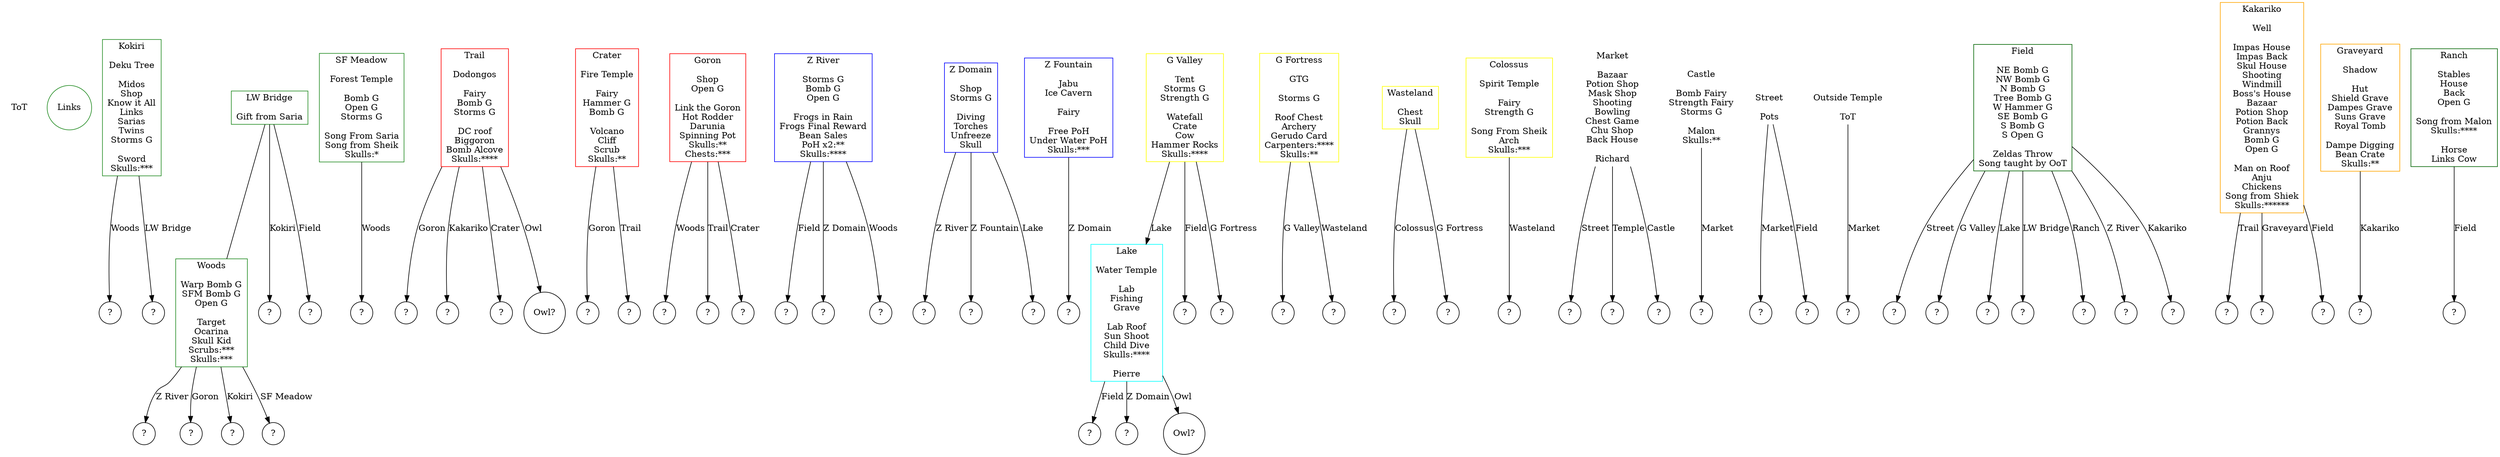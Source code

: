 digraph G {

ToT [ shape="circle", color = "white" ]
Links [ shape="circle", color = "forestgreen" ]

#-----------------------------------------------------
#Kokiri Forest

Kokiri[ shape="box", color="forestgreen", label="Kokiri

Deku Tree

Midos
Shop
Know it All
Links
Sarias
Twins
Storms G

Sword
Skulls:***
"]

#-----------------------------------------------------
#Lost Woods
Woods[shape="box", color="forestgreen", label="Woods

Warp Bomb G
SFM Bomb G
Open G

Target
Ocarina
Skull Kid
Scrubs:***
Skulls:***
"]

#-----------------------------------------------------
#Lost Woods Bridge
Bridge[shape="box", color="forestgreen", label="LW Bridge

Gift from Saria
"]

#-----------------------------------------------------
#Sacred Forest Meadow
SFMeadow[shape="box", color="forestgreen", label="SF Meadow

Forest Temple

Bomb G
Open G
Storms G

Song From Saria
Song from Sheik
Skulls:*
"]

#-----------------------------------------------------
#Death Mountain Trail
Trail[ shape="box", color="red", label="Trail

Dodongos

Fairy
Bomb G
Storms G

DC roof
Biggoron
Bomb Alcove
Skulls:****
"]

#-----------------------------------------------------
#Death Mountain Crater
Crater[ shape="box", color="red", label="Crater

Fire Temple

Fairy
Hammer G
Bomb G

Volcano
Cliff
Scrub
Skulls:**
"]

#-----------------------------------------------------
#Goron City
Goron[ shape="box", color="red", label="Goron

Shop
Open G

Link the Goron
Hot Rodder
Darunia
Spinning Pot
Skulls:**
Chests:***
"]

#-----------------------------------------------------
#Zoras River
ZRiver[shape="box", color="blue", label="Z River

Storms G
Bomb G
Open G

Frogs in Rain
Frogs Final Reward
Bean Sales
PoH x2:**
Skulls:****
"]

#-----------------------------------------------------
#Zoras Domain
ZDomain[shape="box", color="blue", label="Z Domain

Shop
Storms G

Diving
Torches
Unfreeze
Skull
"]

#-----------------------------------------------------
#Zoras Fountain
ZFountain[shape="box", color="blue", label="Z Fountain

Jabu
Ice Cavern

Fairy

Free PoH
Under Water PoH
Skulls:***
"]

#-----------------------------------------------------
#Lake Hylia

Lake[shape="box", color="cyan", label="Lake

Water Temple

Lab
Fishing
Grave

Lab Roof
Sun Shoot
Child Dive
Skulls:****

Pierre
"]

#-----------------------------------------------------
#Gerudo Valley
GValley[shape="box", color="yellow", label="G Valley

Tent
Storms G
Strength G

Watefall
Crate
Cow
Hammer Rocks
Skulls:****
"]

#-----------------------------------------------------
#Gerudo Fortress
GFortress[shape="box", color="yellow", label="G Fortress

GTG

Storms G

Roof Chest
Archery
Gerudo Card
Carpenters:****
Skulls:**
"]

#-----------------------------------------------------
#Haunted Wasteland
Wasteland[shape="box", color="yellow", label="Wasteland

Chest
Skull
"]

#-----------------------------------------------------
#Desert Colossus
Colossus[shape="box", color="yellow", label="Colossus

Spirit Temple

Fairy
Strength G

Song From Sheik
Arch
Skulls:***
"]

#-----------------------------------------------------
#Hyrule Castle Market

Market[shape="box", color="white", label="Market

Bazaar
Potion Shop
Mask Shop
Shooting
Bowling
Chest Game
Chu Shop
Back House

Richard
"]

#-----------------------------------------------------
#Hyrule Castle

Castle[shape="box",  color="white", label="Castle

Bomb Fairy
Strength Fairy
Storms G

Malon
Skulls:**
"]

#-----------------------------------------------------
#Drawbridge Street

Street[shape="box", color="white", label="Street

Pots
"]

#-----------------------------------------------------
#Outside Temple of Time
OToT[shape="box", color="white", label="Outside Temple

ToT
"]

#-----------------------------------------------------
#Hyrule Field
Field[ shape="box", color="darkgreen", label="Field

NE Bomb G
NW Bomb G
N Bomb G
Tree Bomb G
W Hammer G
SE Bomb G
S Bomb G
S Open G

Zeldas Throw
Song taught by OoT
"]

#-----------------------------------------------------
#Kakariko Village
Kakariko[ shape="box", color="orange", label="Kakariko

Well

Impas House
Impas Back
Skul House
Shooting
Windmill
Boss's House
Bazaar
Potion Shop
Potion Back
Grannys
Bomb G
Open G

Man on Roof
Anju
Chickens
Song from Shiek
Skulls:******
"]

#-----------------------------------------------------
#Graveyard
Graveyard[ shape="box", color="orange", label="Graveyard

Shadow

Hut
Shield Grave
Dampes Grave
Suns Grave
Royal Tomb

Dampe Digging
Bean Crate
Skulls:**
"]

#-----------------------------------------------------
#Lon Lon Ranch

Ranch[shape="box", color="darkgreen", label="Ranch

Stables
House
Back
Open G

Song from Malon
Skulls:****

Horse
Links Cow
"]

Kokiri -> WoodsFromKokiri [ label = "Woods" ]
Kokiri -> BridgeFromKokiri [ label = "LW Bridge" ]
Woods -> ZRiverFromWoods [ label = "Z River" ]
Woods -> GoronFromWoods [ label = "Goron" ]
Woods -> KokiriFromWoods [ label = "Kokiri" ]
Woods -> SFMeadowFromWoods [ label = "SF Meadow" ]
Bridge -> KokiriFromBridge [ label = "Kokiri" ]
Bridge -> FieldFromBridge [ label = "Field" ]
Bridge -> Woods [ label = "", arrowhead="none", arrowtail="none" ]
SFMeadow -> WoodsFromSFMeadow [ label = "Woods" ]
Trail -> GoronFromTrail [ label="Goron" ]
Trail -> KakarikoFromTrail [ label="Kakariko" ]
Trail -> CraterFromTrail [ label="Crater" ]
Trail -> TrailOwl [ label="Owl" ]
Crater -> GoronFromCrater  [ label="Goron" ]
Crater -> TrailFromCrater  [ label="Trail" ]
Goron -> WoodsFromGoron [ label="Woods"]
Goron -> TrailFromGoron [ label="Trail"]
Goron -> CraterFromGoron [ label="Crater"]
ZRiver -> FieldFromZRiver [ label = "Field" ]
ZRiver -> ZDomainFromZRiver [ label = "Z Domain" ]
ZRiver -> WoodsFromZRiver [ label = "Woods" ]
ZDomain -> ZRiverFromZDomain [ label = "Z River" ]
ZDomain -> ZFountainFromZDomain [ label = "Z Fountain" ]
ZDomain -> LakeFromZDomain [ label = "Lake"]
ZFountain -> ZDomainFromZFountain [ label = "Z Domain" ]
Lake -> FieldFromLake [ label="Field"]
Lake -> ZDomainFromLake [ label="Z Domain"]
Lake -> LakeOwl [ label="Owl" ]
GValley -> FieldFromGValley [ label="Field"]
GValley -> GFortressFromGValley [ label="G Fortress"]
GValley -> Lake [ label="Lake"]
GFortress -> GValleyFromGFortress [ label="G Valley"]
GFortress -> WastelandFromGFortress [ label="Wasteland"]
Wasteland -> ColossusFromWasteland [ label="Colossus"]
Wasteland -> GFortressFromWasteland [ label="G Fortress"]
Colossus -> WastelandFromColossus [ label="Wasteland"]
Market -> StreetFromMarket [ label="Street"]
Market -> OToTFromMarket [ label="Temple"]
Market -> CastleFromMarket [ label="Castle"]
Castle -> MarketFromCastle [ label="Market"]
Street -> MarketFromStreet [ label="Market" ]
Street -> FieldFromStreet [ label="Field" ]
OToT -> MarketFromOToT [ label="Market"]
Field -> StreetFromField [label="Street"]
Field -> GValleyFromField [label="G Valley"]
Field -> LakeFromField [label="Lake"]
Field -> BridgeFromField [label="LW Bridge"]
Field -> RanchFromField [label="Ranch"]
Field -> ZRiverFromField [label="Z River"]
Field -> KakarikoFromField [label="Kakariko"]
Kakariko -> TrailFromKakariko [ label="Trail"]
Kakariko -> GraveyardFromKakariko [ label="Graveyard" ]
Kakariko -> FieldFromKakariko [ label="Field" ]
Graveyard -> KakarikoFromGraveyard [ label="Kakariko" ]
Ranch -> FieldFromRanch [ label="Field"]

TrailFromKakariko [ shape="circle", label="?" ]
GraveyardFromKakariko [ shape="circle", label="?" ]
FieldFromKakariko [ shape="circle", label="?" ]
KakarikoFromGraveyard [ shape="circle", label="?" ]
WoodsFromKokiri [ shape="circle", label="?" ]
BridgeFromKokiri [ shape="circle", label="?" ]
KokiriFromBridge [ shape="circle", label="?" ]
FieldFromBridge [ shape="circle", label="?" ]
ZRiverFromWoods [ shape="circle", label="?" ]
GoronFromWoods [ shape="circle", label="?" ]
KokiriFromWoods [ shape="circle", label="?" ]
SFMeadowFromWoods [ shape="circle", label="?" ]
WoodsFromSFMeadow [ shape="circle", label="?" ]
FieldFromZRiver [ shape="circle", label="?" ]
ZDomainFromZRiver [ shape="circle", label="?" ]
WoodsFromZRiver [ shape="circle", label="?" ]
ZRiverFromZDomain [ shape="circle", label="?" ]
ZFountainFromZDomain [ shape="circle", label="?" ]
LakeFromZDomain [ shape="circle", label="?" ]
ZDomainFromZFountain [ shape="circle", label="?" ]
GoronFromTrail [ shape="circle", label="?" ]
KakarikoFromTrail [ shape="circle", label="?" ]
CraterFromTrail [ shape="circle", label="?" ]
GoronFromCrater [ shape="circle", label="?" ]
TrailFromCrater [ shape="circle", label="?" ]
WoodsFromGoron [ shape="circle", label="?" ]
TrailFromGoron [ shape="circle", label="?" ]
CraterFromGoron [ shape="circle", label="?" ]
FieldFromGValley [ shape="circle", label="?" ]
GFortressFromGValley [ shape="circle", label="?" ]
GValleyFromGFortress [ shape="circle", label="?" ]
WastelandFromGFortress [ shape="circle", label="?" ]
ColossusFromWasteland [ shape="circle", label="?" ]
GFortressFromWasteland [ shape="circle", label="?" ]
WastelandFromColossus [ shape="circle", label="?" ]
FieldFromLake [ shape="circle", label="?" ]
ZDomainFromLake [ shape="circle", label="?" ]
StreetFromMarket [ shape="circle", label="?" ]
OToTFromMarket [ shape="circle", label="?" ]
CastleFromMarket [ shape="circle", label="?" ]
MarketFromCastle [ shape="circle", label="?" ]
MarketFromStreet [ shape="circle", label="?" ]
FieldFromStreet [ shape="circle", label="?" ]
MarketFromOToT [ shape="circle", label="?" ]
FieldFromRanch [ shape="circle", label="?" ]
StreetFromField [ shape="circle", label="?" ]
GValleyFromField [ shape="circle", label="?" ]
LakeFromField [ shape="circle", label="?" ]
BridgeFromField [ shape="circle", label="?" ]
RanchFromField [ shape="circle", label="?" ]
ZRiverFromField [ shape="circle", label="?" ]
KakarikoFromField [ shape="circle", label="?" ]

LakeOwl [ shape="circle", label="Owl?" ]
TrailOwl [ shape="circle", label="Owl?" ]
}
